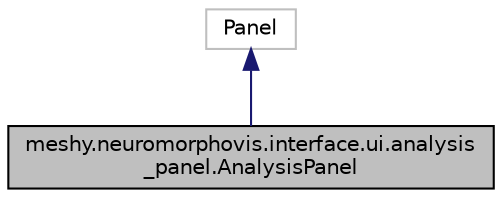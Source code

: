 digraph "meshy.neuromorphovis.interface.ui.analysis_panel.AnalysisPanel"
{
  edge [fontname="Helvetica",fontsize="10",labelfontname="Helvetica",labelfontsize="10"];
  node [fontname="Helvetica",fontsize="10",shape=record];
  Node1 [label="meshy.neuromorphovis.interface.ui.analysis\l_panel.AnalysisPanel",height=0.2,width=0.4,color="black", fillcolor="grey75", style="filled", fontcolor="black"];
  Node2 -> Node1 [dir="back",color="midnightblue",fontsize="10",style="solid"];
  Node2 [label="Panel",height=0.2,width=0.4,color="grey75", fillcolor="white", style="filled"];
}
